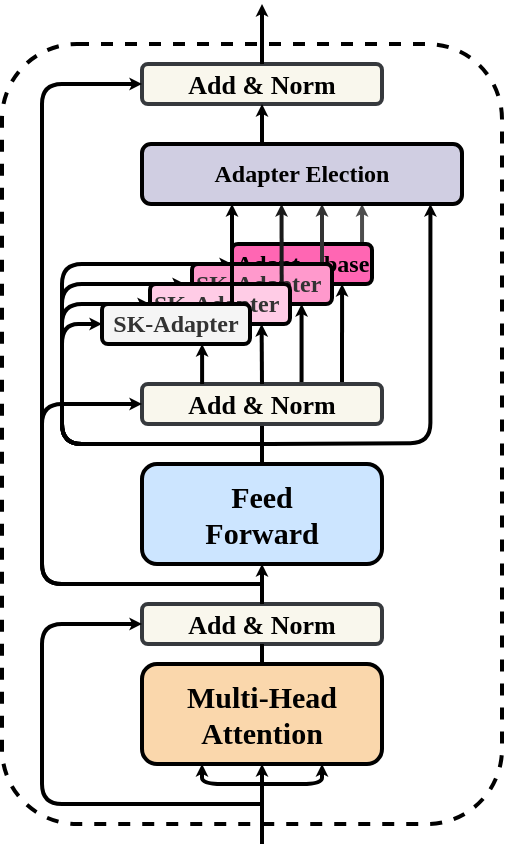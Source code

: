 <mxfile version="20.8.5" type="github">
  <diagram id="zIpmrHKljPA6NFoTWR1B" name="第 1 页">
    <mxGraphModel dx="989" dy="543" grid="1" gridSize="10" guides="1" tooltips="1" connect="1" arrows="1" fold="1" page="1" pageScale="1" pageWidth="827" pageHeight="1169" math="0" shadow="0">
      <root>
        <mxCell id="0" />
        <mxCell id="1" parent="0" />
        <mxCell id="W2sbJVuLxVVdnoPz6O2E-69" value="" style="rounded=1;whiteSpace=wrap;html=1;dashed=1;fillStyle=auto;strokeWidth=2;fontFamily=Times New Roman;fontSize=11;gradientDirection=north;" parent="1" vertex="1">
          <mxGeometry x="270" y="170" width="250" height="390" as="geometry" />
        </mxCell>
        <mxCell id="Ji0CEcyrEnFxUZOUWHjL-1" value="&lt;span style=&quot;font-size: 11px;&quot;&gt;&lt;font style=&quot;font-size: 15px;&quot; face=&quot;Times New Roman&quot;&gt;&lt;b&gt;Multi-Head&lt;br style=&quot;&quot;&gt;Attention&lt;/b&gt;&lt;/font&gt;&lt;/span&gt;" style="rounded=1;whiteSpace=wrap;html=1;fillColor=#fad7ac;strokeColor=#000000;strokeWidth=2;" parent="1" vertex="1">
          <mxGeometry x="340" y="480" width="120" height="50" as="geometry" />
        </mxCell>
        <mxCell id="Ji0CEcyrEnFxUZOUWHjL-2" value="&lt;b&gt;Add &amp;amp; Norm&lt;/b&gt;" style="rounded=1;whiteSpace=wrap;html=1;strokeColor=#36393d;strokeWidth=2;fontFamily=Times New Roman;fontSize=13;fillColor=#f9f7ed;" parent="1" vertex="1">
          <mxGeometry x="340" y="450" width="120" height="20" as="geometry" />
        </mxCell>
        <mxCell id="Ji0CEcyrEnFxUZOUWHjL-3" value="&lt;font style=&quot;font-size: 15px;&quot; face=&quot;Times New Roman&quot;&gt;&lt;b&gt;&lt;span style=&quot;&quot;&gt;Feed&lt;br&gt;&lt;/span&gt;Forward&lt;/b&gt;&lt;/font&gt;" style="rounded=1;whiteSpace=wrap;html=1;fillColor=#cce5ff;strokeColor=#000000;strokeWidth=2;" parent="1" vertex="1">
          <mxGeometry x="340" y="380" width="120" height="50" as="geometry" />
        </mxCell>
        <mxCell id="Ji0CEcyrEnFxUZOUWHjL-5" value="&lt;b&gt;Add &amp;amp; Norm&lt;/b&gt;" style="rounded=1;whiteSpace=wrap;html=1;strokeColor=#36393d;strokeWidth=2;fontFamily=Times New Roman;fontSize=13;fillColor=#f9f7ed;" parent="1" vertex="1">
          <mxGeometry x="340" y="180" width="120" height="20" as="geometry" />
        </mxCell>
        <mxCell id="W2sbJVuLxVVdnoPz6O2E-4" value="" style="edgeStyle=orthogonalEdgeStyle;elbow=vertical;strokeWidth=2;endArrow=classic;endFill=0;fontStyle=1;strokeColor=#000000;entryX=0;entryY=0.5;entryDx=0;entryDy=0;endSize=0;startSize=4;" parent="1" target="Ji0CEcyrEnFxUZOUWHjL-2" edge="1">
          <mxGeometry x="238" y="485" width="100" height="100" as="geometry">
            <mxPoint x="400" y="550" as="sourcePoint" />
            <mxPoint x="601" y="590" as="targetPoint" />
            <Array as="points">
              <mxPoint x="290" y="550" />
              <mxPoint x="290" y="460" />
            </Array>
          </mxGeometry>
        </mxCell>
        <mxCell id="W2sbJVuLxVVdnoPz6O2E-5" value="" style="edgeStyle=elbowEdgeStyle;elbow=vertical;strokeWidth=2;endArrow=classic;endFill=0;fontStyle=1;strokeColor=#000000;entryX=0.75;entryY=1;entryDx=0;entryDy=0;endSize=0;startSize=4;" parent="1" target="Ji0CEcyrEnFxUZOUWHjL-1" edge="1">
          <mxGeometry x="223" y="495" width="100" height="100" as="geometry">
            <mxPoint x="400" y="540" as="sourcePoint" />
            <mxPoint x="586" y="600" as="targetPoint" />
            <Array as="points">
              <mxPoint x="410" y="540" />
              <mxPoint x="883" y="655" />
            </Array>
          </mxGeometry>
        </mxCell>
        <mxCell id="W2sbJVuLxVVdnoPz6O2E-6" value="" style="edgeStyle=elbowEdgeStyle;elbow=vertical;strokeWidth=2;endArrow=classic;endFill=0;fontStyle=1;strokeColor=#000000;entryX=0.25;entryY=1;entryDx=0;entryDy=0;endSize=0;startSize=4;" parent="1" target="Ji0CEcyrEnFxUZOUWHjL-1" edge="1">
          <mxGeometry x="148" y="485" width="100" height="100" as="geometry">
            <mxPoint x="400" y="540" as="sourcePoint" />
            <mxPoint x="511" y="590" as="targetPoint" />
            <Array as="points">
              <mxPoint x="390" y="540" />
              <mxPoint x="808" y="645" />
            </Array>
          </mxGeometry>
        </mxCell>
        <mxCell id="W2sbJVuLxVVdnoPz6O2E-7" value="" style="edgeStyle=elbowEdgeStyle;elbow=vertical;strokeWidth=2;endArrow=classic;endFill=0;fontStyle=1;strokeColor=#000000;entryX=0.5;entryY=1;entryDx=0;entryDy=0;endSize=0;startSize=4;" parent="1" target="Ji0CEcyrEnFxUZOUWHjL-1" edge="1">
          <mxGeometry x="118" y="500" width="100" height="100" as="geometry">
            <mxPoint x="400" y="570" as="sourcePoint" />
            <mxPoint x="481" y="605" as="targetPoint" />
            <Array as="points" />
          </mxGeometry>
        </mxCell>
        <mxCell id="W2sbJVuLxVVdnoPz6O2E-8" value="" style="edgeStyle=orthogonalEdgeStyle;elbow=vertical;strokeWidth=2;endArrow=none;endFill=0;fontStyle=1;strokeColor=#000000;endSize=0;startSize=4;exitX=0.5;exitY=0;exitDx=0;exitDy=0;" parent="1" source="Ji0CEcyrEnFxUZOUWHjL-1" edge="1">
          <mxGeometry x="448" y="475" width="100" height="100" as="geometry">
            <mxPoint x="610" y="520" as="sourcePoint" />
            <mxPoint x="400" y="470" as="targetPoint" />
          </mxGeometry>
        </mxCell>
        <mxCell id="W2sbJVuLxVVdnoPz6O2E-9" value="" style="edgeStyle=orthogonalEdgeStyle;elbow=vertical;strokeWidth=2;endArrow=classic;endFill=0;fontStyle=1;strokeColor=#000000;entryX=0.5;entryY=1;entryDx=0;entryDy=0;endSize=0;startSize=4;exitX=0.5;exitY=0;exitDx=0;exitDy=0;" parent="1" source="Ji0CEcyrEnFxUZOUWHjL-2" target="Ji0CEcyrEnFxUZOUWHjL-3" edge="1">
          <mxGeometry x="488" y="375" width="100" height="100" as="geometry">
            <mxPoint x="650" y="410" as="sourcePoint" />
            <mxPoint x="590" y="330" as="targetPoint" />
          </mxGeometry>
        </mxCell>
        <mxCell id="W2sbJVuLxVVdnoPz6O2E-14" value="" style="edgeStyle=orthogonalEdgeStyle;elbow=vertical;strokeWidth=2;endArrow=none;endFill=0;fontStyle=1;strokeColor=#000000;entryX=0.5;entryY=1;entryDx=0;entryDy=0;endSize=0;startSize=4;exitX=0.5;exitY=0;exitDx=0;exitDy=0;" parent="1" source="Ji0CEcyrEnFxUZOUWHjL-3" target="W2sbJVuLxVVdnoPz6O2E-27" edge="1">
          <mxGeometry x="498" y="385" width="100" height="100" as="geometry">
            <mxPoint x="660" y="420" as="sourcePoint" />
            <mxPoint x="600" y="340" as="targetPoint" />
          </mxGeometry>
        </mxCell>
        <mxCell id="W2sbJVuLxVVdnoPz6O2E-55" value="" style="elbow=vertical;strokeWidth=2;endArrow=classic;endFill=0;fontStyle=1;strokeColor=#4D4D4D;endSize=0;startSize=4;" parent="1" edge="1">
          <mxGeometry x="347.95" y="235" width="100" height="100" as="geometry">
            <mxPoint x="450.02" y="270" as="sourcePoint" />
            <mxPoint x="450.02" y="250" as="targetPoint" />
          </mxGeometry>
        </mxCell>
        <mxCell id="W2sbJVuLxVVdnoPz6O2E-17" value="" style="edgeStyle=orthogonalEdgeStyle;elbow=vertical;strokeWidth=2;endArrow=classic;endFill=0;fontStyle=1;strokeColor=#000000;entryX=0;entryY=0.5;entryDx=0;entryDy=0;endSize=0;startSize=4;" parent="1" target="Ji0CEcyrEnFxUZOUWHjL-5" edge="1">
          <mxGeometry x="408" y="405" width="100" height="100" as="geometry">
            <mxPoint x="400" y="440" as="sourcePoint" />
            <mxPoint x="510" y="360" as="targetPoint" />
            <Array as="points">
              <mxPoint x="290" y="440" />
              <mxPoint x="290" y="190" />
            </Array>
          </mxGeometry>
        </mxCell>
        <mxCell id="W2sbJVuLxVVdnoPz6O2E-22" value="&lt;b&gt;&lt;font face=&quot;Times New Roman&quot;&gt;Adapt---base&lt;/font&gt;&lt;/b&gt;" style="rounded=1;whiteSpace=wrap;html=1;align=left;fillColor=#FF66B3;strokeWidth=2;" parent="1" vertex="1">
          <mxGeometry x="385" y="270" width="70" height="20" as="geometry" />
        </mxCell>
        <mxCell id="W2sbJVuLxVVdnoPz6O2E-60" value="" style="edgeStyle=orthogonalEdgeStyle;elbow=vertical;strokeWidth=2;endArrow=classic;endFill=0;fontStyle=1;strokeColor=#000000;endSize=0;startSize=4;" parent="1" edge="1">
          <mxGeometry x="317.8" y="285" width="100" height="100" as="geometry">
            <mxPoint x="419.77" y="340" as="sourcePoint" />
            <mxPoint x="419.8" y="300" as="targetPoint" />
            <Array as="points" />
          </mxGeometry>
        </mxCell>
        <mxCell id="W2sbJVuLxVVdnoPz6O2E-66" value="" style="edgeStyle=orthogonalEdgeStyle;elbow=vertical;strokeWidth=2;endArrow=classic;endFill=0;fontStyle=1;strokeColor=#000000;endSize=0;startSize=4;entryX=0;entryY=0.5;entryDx=0;entryDy=0;" parent="1" target="W2sbJVuLxVVdnoPz6O2E-22" edge="1">
          <mxGeometry x="738" y="334.98" width="100" height="100" as="geometry">
            <mxPoint x="400" y="370" as="sourcePoint" />
            <mxPoint x="680" y="389.98" as="targetPoint" />
            <Array as="points">
              <mxPoint x="400" y="370" />
              <mxPoint x="300" y="370" />
              <mxPoint x="300" y="280" />
            </Array>
          </mxGeometry>
        </mxCell>
        <mxCell id="W2sbJVuLxVVdnoPz6O2E-56" value="" style="elbow=vertical;strokeWidth=2;endArrow=classic;endFill=0;fontStyle=1;strokeColor=#333333;endSize=0;startSize=4;" parent="1" edge="1">
          <mxGeometry x="327.93" y="235" width="100" height="100" as="geometry">
            <mxPoint x="430.0" y="280" as="sourcePoint" />
            <mxPoint x="430.0" y="250" as="targetPoint" />
          </mxGeometry>
        </mxCell>
        <mxCell id="W2sbJVuLxVVdnoPz6O2E-21" value="&lt;b style=&quot;border-color: var(--border-color); color: rgb(51, 51, 51); font-family: &amp;quot;Times New Roman&amp;quot;; text-align: center;&quot;&gt;SK-Adapter&lt;/b&gt;" style="rounded=1;whiteSpace=wrap;html=1;align=left;fillColor=#FF99CC;strokeWidth=2;" parent="1" vertex="1">
          <mxGeometry x="365" y="280" width="70" height="20" as="geometry" />
        </mxCell>
        <mxCell id="W2sbJVuLxVVdnoPz6O2E-61" value="" style="edgeStyle=orthogonalEdgeStyle;elbow=vertical;strokeWidth=2;endArrow=classic;endFill=0;fontStyle=1;strokeColor=#000000;endSize=0;startSize=4;" parent="1" edge="1">
          <mxGeometry x="338.03" y="275" width="100" height="100" as="geometry">
            <mxPoint x="440" y="340" as="sourcePoint" />
            <mxPoint x="440.03" y="290" as="targetPoint" />
            <Array as="points" />
          </mxGeometry>
        </mxCell>
        <mxCell id="W2sbJVuLxVVdnoPz6O2E-67" value="" style="edgeStyle=orthogonalEdgeStyle;elbow=vertical;strokeWidth=2;endArrow=classic;endFill=0;fontStyle=1;strokeColor=#000000;endSize=0;startSize=4;entryX=0.25;entryY=0;entryDx=0;entryDy=0;" parent="1" target="W2sbJVuLxVVdnoPz6O2E-20" edge="1">
          <mxGeometry x="748" y="344.98" width="100" height="100" as="geometry">
            <mxPoint x="400" y="370" as="sourcePoint" />
            <mxPoint x="690" y="399.98" as="targetPoint" />
            <Array as="points">
              <mxPoint x="400" y="370" />
              <mxPoint x="300" y="370" />
              <mxPoint x="300" y="290" />
            </Array>
          </mxGeometry>
        </mxCell>
        <mxCell id="W2sbJVuLxVVdnoPz6O2E-57" value="" style="elbow=vertical;strokeWidth=2;endArrow=classic;endFill=0;fontStyle=1;strokeColor=#1A1A1A;endSize=0;startSize=4;" parent="1" edge="1">
          <mxGeometry x="307.7" y="235" width="100" height="100" as="geometry">
            <mxPoint x="409.84" y="290" as="sourcePoint" />
            <mxPoint x="409.77" y="250" as="targetPoint" />
          </mxGeometry>
        </mxCell>
        <mxCell id="W2sbJVuLxVVdnoPz6O2E-20" value="&lt;b style=&quot;border-color: var(--border-color); color: rgb(51, 51, 51); font-family: &amp;quot;Times New Roman&amp;quot;; text-align: center;&quot;&gt;SK-Adapter&lt;/b&gt;" style="rounded=1;whiteSpace=wrap;html=1;align=left;fillColor=#FFCCE6;strokeColor=#000000;strokeWidth=2;" parent="1" vertex="1">
          <mxGeometry x="344" y="290" width="70" height="20" as="geometry" />
        </mxCell>
        <mxCell id="W2sbJVuLxVVdnoPz6O2E-65" value="" style="edgeStyle=orthogonalEdgeStyle;elbow=vertical;strokeWidth=2;endArrow=classic;endFill=0;fontStyle=1;strokeColor=#000000;endSize=0;startSize=4;entryX=0;entryY=0.5;entryDx=0;entryDy=0;" parent="1" target="W2sbJVuLxVVdnoPz6O2E-20" edge="1">
          <mxGeometry x="718" y="234.98" width="100" height="100" as="geometry">
            <mxPoint x="400" y="370" as="sourcePoint" />
            <mxPoint x="660" y="289.98" as="targetPoint" />
            <Array as="points">
              <mxPoint x="400" y="370" />
              <mxPoint x="300" y="370" />
              <mxPoint x="300" y="300" />
            </Array>
          </mxGeometry>
        </mxCell>
        <mxCell id="W2sbJVuLxVVdnoPz6O2E-53" value="" style="elbow=vertical;strokeWidth=2;endArrow=classic;endFill=0;fontStyle=1;strokeColor=#000000;endSize=0;startSize=4;" parent="1" edge="1">
          <mxGeometry x="282.93" y="235" width="100" height="100" as="geometry">
            <mxPoint x="385" y="300" as="sourcePoint" />
            <mxPoint x="385" y="250" as="targetPoint" />
          </mxGeometry>
        </mxCell>
        <mxCell id="W2sbJVuLxVVdnoPz6O2E-18" value="&lt;font face=&quot;Times New Roman&quot;&gt;&lt;b&gt;SK-Adapter&lt;/b&gt;&lt;/font&gt;" style="rounded=1;whiteSpace=wrap;html=1;align=center;fillColor=#f5f5f5;fillStyle=auto;gradientDirection=north;fontColor=#333333;strokeColor=#000000;strokeWidth=2;" parent="1" vertex="1">
          <mxGeometry x="320" y="300" width="74" height="20" as="geometry" />
        </mxCell>
        <mxCell id="W2sbJVuLxVVdnoPz6O2E-27" value="&lt;b&gt;Add &amp;amp; Norm&lt;/b&gt;" style="rounded=1;whiteSpace=wrap;html=1;strokeColor=#36393d;strokeWidth=2;fontFamily=Times New Roman;fontSize=13;fillColor=#f9f7ed;" parent="1" vertex="1">
          <mxGeometry x="340" y="340" width="120" height="20" as="geometry" />
        </mxCell>
        <mxCell id="W2sbJVuLxVVdnoPz6O2E-36" value="&lt;b&gt;Adapter Election&lt;/b&gt;" style="rounded=1;whiteSpace=wrap;html=1;fillStyle=auto;strokeColor=#000000;strokeWidth=2;fontFamily=Times New Roman;fillColor=#d0cee2;gradientDirection=north;" parent="1" vertex="1">
          <mxGeometry x="340" y="220" width="160" height="30" as="geometry" />
        </mxCell>
        <mxCell id="W2sbJVuLxVVdnoPz6O2E-37" value="" style="edgeStyle=orthogonalEdgeStyle;elbow=vertical;strokeWidth=2;endArrow=classic;endFill=0;fontStyle=1;strokeColor=#000000;endSize=0;startSize=4;entryX=0;entryY=0.5;entryDx=0;entryDy=0;" parent="1" target="W2sbJVuLxVVdnoPz6O2E-27" edge="1">
          <mxGeometry x="518" y="295" width="100" height="100" as="geometry">
            <mxPoint x="400" y="440" as="sourcePoint" />
            <mxPoint x="460" y="340" as="targetPoint" />
            <Array as="points">
              <mxPoint x="290" y="440" />
              <mxPoint x="290" y="350" />
            </Array>
          </mxGeometry>
        </mxCell>
        <mxCell id="W2sbJVuLxVVdnoPz6O2E-38" value="" style="edgeStyle=orthogonalEdgeStyle;elbow=vertical;strokeWidth=2;endArrow=classic;endFill=0;fontStyle=1;strokeColor=#000000;endSize=0;startSize=4;exitX=0.5;exitY=0;exitDx=0;exitDy=0;" parent="1" source="Ji0CEcyrEnFxUZOUWHjL-5" edge="1">
          <mxGeometry x="528" y="305" width="100" height="100" as="geometry">
            <mxPoint x="690" y="340" as="sourcePoint" />
            <mxPoint x="400" y="150" as="targetPoint" />
          </mxGeometry>
        </mxCell>
        <mxCell id="W2sbJVuLxVVdnoPz6O2E-52" value="" style="elbow=vertical;strokeWidth=2;endArrow=classic;endFill=0;fontStyle=1;strokeColor=#000000;endSize=0;startSize=4;" parent="1" edge="1">
          <mxGeometry x="268.05" y="305" width="100" height="100" as="geometry">
            <mxPoint x="370.05" y="340" as="sourcePoint" />
            <mxPoint x="370.05" y="320" as="targetPoint" />
          </mxGeometry>
        </mxCell>
        <mxCell id="W2sbJVuLxVVdnoPz6O2E-63" value="" style="elbow=vertical;strokeWidth=2;endArrow=classic;endFill=0;fontStyle=1;strokeColor=#000000;endSize=0;startSize=4;" parent="1" edge="1">
          <mxGeometry x="297.76" y="185" width="100" height="100" as="geometry">
            <mxPoint x="400" y="220" as="sourcePoint" />
            <mxPoint x="400" y="200" as="targetPoint" />
          </mxGeometry>
        </mxCell>
        <mxCell id="W2sbJVuLxVVdnoPz6O2E-64" value="" style="edgeStyle=orthogonalEdgeStyle;elbow=vertical;strokeWidth=2;endArrow=classic;endFill=0;fontStyle=1;strokeColor=#000000;endSize=0;startSize=4;entryX=0;entryY=0.5;entryDx=0;entryDy=0;" parent="1" target="W2sbJVuLxVVdnoPz6O2E-18" edge="1">
          <mxGeometry x="648" y="284.98" width="100" height="100" as="geometry">
            <mxPoint x="400" y="370" as="sourcePoint" />
            <mxPoint x="590" y="339.98" as="targetPoint" />
            <Array as="points">
              <mxPoint x="300" y="370" />
              <mxPoint x="300" y="310" />
            </Array>
          </mxGeometry>
        </mxCell>
        <mxCell id="W2sbJVuLxVVdnoPz6O2E-78" value="" style="elbow=vertical;strokeWidth=2;endArrow=classic;endFill=0;fontStyle=1;strokeColor=#000000;endSize=0;startSize=4;" parent="1" edge="1">
          <mxGeometry x="297.8" y="295" width="100" height="100" as="geometry">
            <mxPoint x="400" y="340" as="sourcePoint" />
            <mxPoint x="399.8" y="310" as="targetPoint" />
          </mxGeometry>
        </mxCell>
        <mxCell id="674ryOGhswU-Gjs8rszS-2" value="" style="edgeStyle=orthogonalEdgeStyle;elbow=vertical;strokeWidth=2;endArrow=classic;endFill=0;fontStyle=1;strokeColor=#000000;endSize=0;startSize=4;entryX=0.939;entryY=1.015;entryDx=0;entryDy=0;entryPerimeter=0;" edge="1" parent="1">
          <mxGeometry x="591.97" y="324.55" width="100" height="100" as="geometry">
            <mxPoint x="399.97" y="370" as="sourcePoint" />
            <mxPoint x="484.21" y="250.0" as="targetPoint" />
            <Array as="points">
              <mxPoint x="393.97" y="369.55" />
              <mxPoint x="483.97" y="369.55" />
            </Array>
          </mxGeometry>
        </mxCell>
      </root>
    </mxGraphModel>
  </diagram>
</mxfile>
